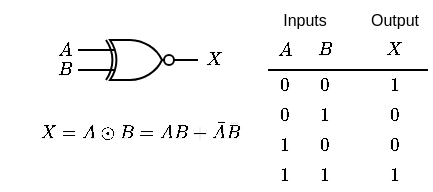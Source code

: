 <mxfile version="17.2.1" type="device"><diagram id="sRfQJfN18z4Oo8krzxNr" name="第 1 页"><mxGraphModel dx="377" dy="274" grid="1" gridSize="5" guides="1" tooltips="1" connect="1" arrows="1" fold="1" page="1" pageScale="1" pageWidth="827" pageHeight="1169" math="1" shadow="0"><root><mxCell id="0"/><mxCell id="1" parent="0"/><mxCell id="zYpCQKFrV_kiHlgNc0L4-3" value="" style="endArrow=none;html=1;rounded=0;entryX=0;entryY=0.25;entryDx=0;entryDy=0;entryPerimeter=0;" parent="1" edge="1"><mxGeometry width="50" height="50" relative="1" as="geometry"><mxPoint x="160" y="145" as="sourcePoint"/><mxPoint x="170" y="145" as="targetPoint"/></mxGeometry></mxCell><mxCell id="zYpCQKFrV_kiHlgNc0L4-4" value="" style="endArrow=none;html=1;rounded=0;entryX=0;entryY=0.75;entryDx=0;entryDy=0;entryPerimeter=0;" parent="1" edge="1"><mxGeometry width="50" height="50" relative="1" as="geometry"><mxPoint x="160" y="155" as="sourcePoint"/><mxPoint x="170" y="155" as="targetPoint"/></mxGeometry></mxCell><mxCell id="zYpCQKFrV_kiHlgNc0L4-5" value="" style="endArrow=none;html=1;rounded=0;exitX=1;exitY=0.5;exitDx=0;exitDy=0;exitPerimeter=0;" parent="1" edge="1"><mxGeometry width="50" height="50" relative="1" as="geometry"><mxPoint x="210" y="150" as="sourcePoint"/><mxPoint x="220" y="150" as="targetPoint"/></mxGeometry></mxCell><mxCell id="zYpCQKFrV_kiHlgNc0L4-6" value="$$A$$" style="text;html=1;align=center;verticalAlign=middle;resizable=1;points=[];autosize=1;strokeColor=none;fillColor=none;fontSize=8;movable=1;rotatable=1;deletable=1;editable=1;connectable=1;" parent="1" vertex="1"><mxGeometry x="145" y="140" width="15" height="10" as="geometry"/></mxCell><mxCell id="zYpCQKFrV_kiHlgNc0L4-7" value="$$B$$" style="text;html=1;align=center;verticalAlign=middle;resizable=1;points=[];autosize=1;strokeColor=none;fillColor=none;fontSize=8;movable=1;rotatable=1;deletable=1;editable=1;connectable=1;" parent="1" vertex="1"><mxGeometry x="145" y="150" width="15" height="10" as="geometry"/></mxCell><mxCell id="zYpCQKFrV_kiHlgNc0L4-8" value="$$X$$" style="text;html=1;align=center;verticalAlign=middle;resizable=1;points=[];autosize=1;strokeColor=none;fillColor=none;fontSize=8;movable=1;rotatable=1;deletable=1;editable=1;connectable=1;" parent="1" vertex="1"><mxGeometry x="220" y="145" width="15" height="10" as="geometry"/></mxCell><mxCell id="zYpCQKFrV_kiHlgNc0L4-9" value="Inputs" style="text;html=1;align=center;verticalAlign=middle;resizable=0;points=[];autosize=1;strokeColor=none;fillColor=none;fontSize=8;" parent="1" vertex="1"><mxGeometry x="255" y="120" width="35" height="20" as="geometry"/></mxCell><mxCell id="zYpCQKFrV_kiHlgNc0L4-10" value="Output" style="text;html=1;align=center;verticalAlign=middle;resizable=0;points=[];autosize=1;strokeColor=none;fillColor=none;fontSize=8;" parent="1" vertex="1"><mxGeometry x="300" y="120" width="35" height="20" as="geometry"/></mxCell><mxCell id="zYpCQKFrV_kiHlgNc0L4-11" value="$$A$$" style="text;html=1;align=center;verticalAlign=middle;resizable=1;points=[];autosize=1;strokeColor=none;fillColor=none;fontSize=8;movable=1;rotatable=1;deletable=1;editable=1;connectable=1;" parent="1" vertex="1"><mxGeometry x="255" y="140" width="15" height="10" as="geometry"/></mxCell><mxCell id="zYpCQKFrV_kiHlgNc0L4-12" value="$$B$$" style="text;html=1;align=center;verticalAlign=middle;resizable=1;points=[];autosize=1;strokeColor=none;fillColor=none;fontSize=8;movable=1;rotatable=1;deletable=1;editable=1;connectable=1;" parent="1" vertex="1"><mxGeometry x="275" y="140" width="15" height="10" as="geometry"/></mxCell><mxCell id="zYpCQKFrV_kiHlgNc0L4-13" value="$$X$$" style="text;html=1;align=center;verticalAlign=middle;resizable=1;points=[];autosize=1;strokeColor=none;fillColor=none;fontSize=8;movable=1;rotatable=1;deletable=1;editable=1;connectable=1;" parent="1" vertex="1"><mxGeometry x="310" y="140" width="15" height="10" as="geometry"/></mxCell><mxCell id="zYpCQKFrV_kiHlgNc0L4-14" value="" style="endArrow=none;html=1;rounded=0;fontSize=8;" parent="1" edge="1"><mxGeometry width="50" height="50" relative="1" as="geometry"><mxPoint x="255" y="155" as="sourcePoint"/><mxPoint x="335" y="155" as="targetPoint"/></mxGeometry></mxCell><mxCell id="zYpCQKFrV_kiHlgNc0L4-15" value="$$0$$" style="text;html=1;align=center;verticalAlign=middle;resizable=1;points=[];autosize=1;strokeColor=none;fillColor=none;fontSize=8;movable=1;rotatable=1;deletable=1;editable=1;connectable=1;" parent="1" vertex="1"><mxGeometry x="255" y="155" width="15" height="15" as="geometry"/></mxCell><mxCell id="zYpCQKFrV_kiHlgNc0L4-16" value="$$1$$" style="text;html=1;align=center;verticalAlign=middle;resizable=1;points=[];autosize=1;strokeColor=none;fillColor=none;fontSize=8;movable=1;rotatable=1;deletable=1;editable=1;connectable=1;" parent="1" vertex="1"><mxGeometry x="275" y="170" width="15" height="15" as="geometry"/></mxCell><mxCell id="zYpCQKFrV_kiHlgNc0L4-17" value="$$0$$" style="text;html=1;align=center;verticalAlign=middle;resizable=1;points=[];autosize=1;strokeColor=none;fillColor=none;fontSize=8;movable=1;rotatable=1;deletable=1;editable=1;connectable=1;" parent="1" vertex="1"><mxGeometry x="275" y="155" width="15" height="15" as="geometry"/></mxCell><mxCell id="zYpCQKFrV_kiHlgNc0L4-18" value="$$0$$" style="text;html=1;align=center;verticalAlign=middle;resizable=1;points=[];autosize=1;strokeColor=none;fillColor=none;fontSize=8;movable=1;rotatable=1;deletable=1;editable=1;connectable=1;" parent="1" vertex="1"><mxGeometry x="255" y="170" width="15" height="15" as="geometry"/></mxCell><mxCell id="zYpCQKFrV_kiHlgNc0L4-19" value="$$0$$" style="text;html=1;align=center;verticalAlign=middle;resizable=1;points=[];autosize=1;strokeColor=none;fillColor=none;fontSize=8;movable=1;rotatable=1;deletable=1;editable=1;connectable=1;" parent="1" vertex="1"><mxGeometry x="275" y="185" width="15" height="15" as="geometry"/></mxCell><mxCell id="zYpCQKFrV_kiHlgNc0L4-20" value="$$1$$" style="text;html=1;align=center;verticalAlign=middle;resizable=1;points=[];autosize=1;strokeColor=none;fillColor=none;fontSize=8;movable=1;rotatable=1;deletable=1;editable=1;connectable=1;" parent="1" vertex="1"><mxGeometry x="255" y="185" width="15" height="15" as="geometry"/></mxCell><mxCell id="zYpCQKFrV_kiHlgNc0L4-21" value="$$1$$" style="text;html=1;align=center;verticalAlign=middle;resizable=1;points=[];autosize=1;strokeColor=none;fillColor=none;fontSize=8;movable=1;rotatable=1;deletable=1;editable=1;connectable=1;" parent="1" vertex="1"><mxGeometry x="255" y="200" width="15" height="15" as="geometry"/></mxCell><mxCell id="zYpCQKFrV_kiHlgNc0L4-22" value="$$1$$" style="text;html=1;align=center;verticalAlign=middle;resizable=1;points=[];autosize=1;strokeColor=none;fillColor=none;fontSize=8;movable=1;rotatable=1;deletable=1;editable=1;connectable=1;" parent="1" vertex="1"><mxGeometry x="275" y="200" width="15" height="15" as="geometry"/></mxCell><mxCell id="zYpCQKFrV_kiHlgNc0L4-23" value="$$0$$" style="text;html=1;align=center;verticalAlign=middle;resizable=1;points=[];autosize=1;strokeColor=none;fillColor=none;fontSize=8;movable=1;rotatable=1;deletable=1;editable=1;connectable=1;" parent="1" vertex="1"><mxGeometry x="310" y="170" width="15" height="15" as="geometry"/></mxCell><mxCell id="zYpCQKFrV_kiHlgNc0L4-27" value="$$X=A\odot&amp;nbsp;B=AB+\bar{A}\bar{B}$$" style="text;html=1;align=center;verticalAlign=middle;resizable=0;points=[];autosize=1;strokeColor=none;fillColor=none;fontSize=8;" parent="1" vertex="1"><mxGeometry x="121" y="175" width="140" height="20" as="geometry"/></mxCell><mxCell id="zYpCQKFrV_kiHlgNc0L4-29" value="$$1$$" style="text;html=1;align=center;verticalAlign=middle;resizable=1;points=[];autosize=1;strokeColor=none;fillColor=none;fontSize=8;movable=1;rotatable=1;deletable=1;editable=1;connectable=1;" parent="1" vertex="1"><mxGeometry x="310" y="155" width="15" height="15" as="geometry"/></mxCell><mxCell id="zYpCQKFrV_kiHlgNc0L4-30" value="$$1$$" style="text;html=1;align=center;verticalAlign=middle;resizable=1;points=[];autosize=1;strokeColor=none;fillColor=none;fontSize=8;movable=1;rotatable=1;deletable=1;editable=1;connectable=1;" parent="1" vertex="1"><mxGeometry x="310" y="200" width="15" height="15" as="geometry"/></mxCell><mxCell id="4qNgSy-V0JRc_zLBqqKe-1" value="" style="verticalLabelPosition=bottom;shadow=0;dashed=0;align=center;html=1;verticalAlign=top;shape=mxgraph.electrical.logic_gates.logic_gate;operation=xor;" parent="1" vertex="1"><mxGeometry x="170" y="140" width="40" height="20" as="geometry"/></mxCell><mxCell id="4qNgSy-V0JRc_zLBqqKe-2" value="$$0$$" style="text;html=1;align=center;verticalAlign=middle;resizable=1;points=[];autosize=1;strokeColor=none;fillColor=none;fontSize=8;movable=1;rotatable=1;deletable=1;editable=1;connectable=1;" parent="1" vertex="1"><mxGeometry x="310" y="185" width="15" height="15" as="geometry"/></mxCell><mxCell id="y1jefy4_hR12YCnmHwNh-1" value="" style="ellipse;whiteSpace=wrap;html=1;aspect=fixed;" vertex="1" parent="1"><mxGeometry x="203" y="147.5" width="5" height="5" as="geometry"/></mxCell></root></mxGraphModel></diagram></mxfile>